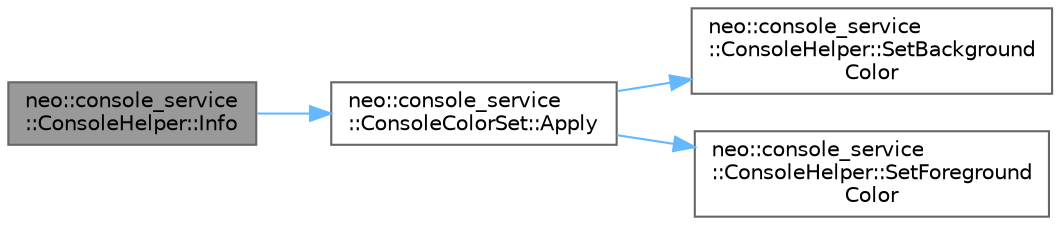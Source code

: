 digraph "neo::console_service::ConsoleHelper::Info"
{
 // LATEX_PDF_SIZE
  bgcolor="transparent";
  edge [fontname=Helvetica,fontsize=10,labelfontname=Helvetica,labelfontsize=10];
  node [fontname=Helvetica,fontsize=10,shape=box,height=0.2,width=0.4];
  rankdir="LR";
  Node1 [id="Node000001",label="neo::console_service\l::ConsoleHelper::Info",height=0.2,width=0.4,color="gray40", fillcolor="grey60", style="filled", fontcolor="black",tooltip="Info handles message in the format of \"[tag]:[message]\". Avoid using Info if the tag is too long."];
  Node1 -> Node2 [id="edge4_Node000001_Node000002",color="steelblue1",style="solid",tooltip=" "];
  Node2 [id="Node000002",label="neo::console_service\l::ConsoleColorSet::Apply",height=0.2,width=0.4,color="grey40", fillcolor="white", style="filled",URL="$classneo_1_1console__service_1_1_console_color_set.html#af72d42e10420d84a3d07ed55b828c855",tooltip="Applies the color set to the console."];
  Node2 -> Node3 [id="edge5_Node000002_Node000003",color="steelblue1",style="solid",tooltip=" "];
  Node3 [id="Node000003",label="neo::console_service\l::ConsoleHelper::SetBackground\lColor",height=0.2,width=0.4,color="grey40", fillcolor="white", style="filled",URL="$classneo_1_1console__service_1_1_console_helper.html#aa37ebc95f4755c553a0a9cf60b4c8b36",tooltip="Sets the console background color."];
  Node2 -> Node4 [id="edge6_Node000002_Node000004",color="steelblue1",style="solid",tooltip=" "];
  Node4 [id="Node000004",label="neo::console_service\l::ConsoleHelper::SetForeground\lColor",height=0.2,width=0.4,color="grey40", fillcolor="white", style="filled",URL="$classneo_1_1console__service_1_1_console_helper.html#acfe57c1d11c7eda1259b9c2f3bfe6dcc",tooltip="Sets the console foreground color."];
}
